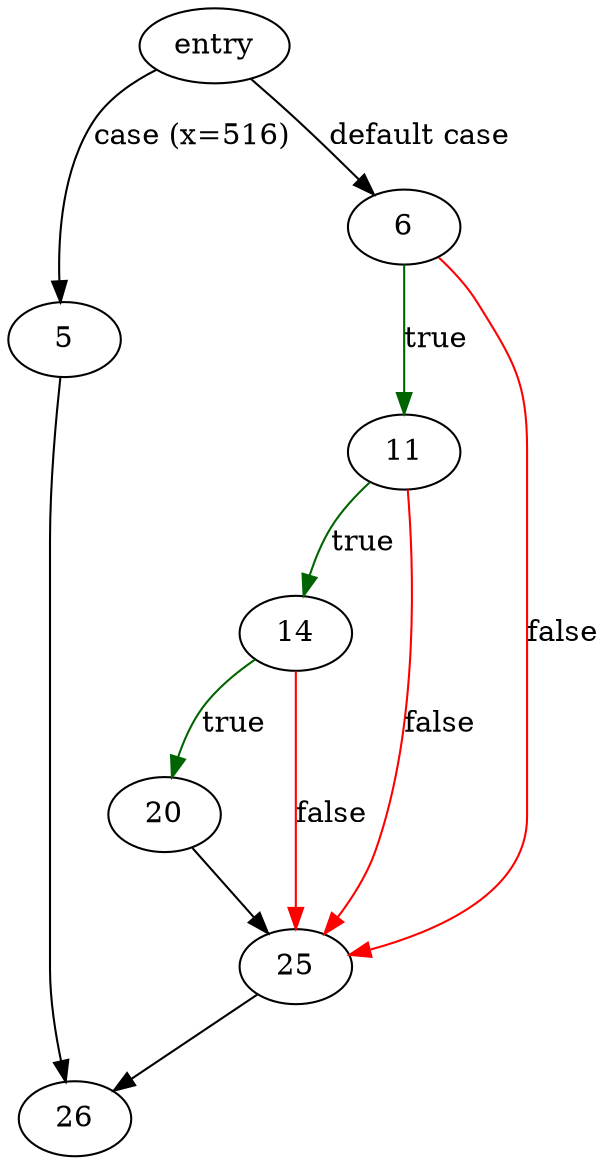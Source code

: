 digraph "sqlite3ErrStr" {
	// Node definitions.
	1 [label=entry];
	5;
	6;
	11;
	14;
	20;
	25;
	26;

	// Edge definitions.
	1 -> 5 [label="case (x=516)"];
	1 -> 6 [label="default case"];
	5 -> 26;
	6 -> 11 [
		color=darkgreen
		label=true
	];
	6 -> 25 [
		color=red
		label=false
	];
	11 -> 14 [
		color=darkgreen
		label=true
	];
	11 -> 25 [
		color=red
		label=false
	];
	14 -> 20 [
		color=darkgreen
		label=true
	];
	14 -> 25 [
		color=red
		label=false
	];
	20 -> 25;
	25 -> 26;
}